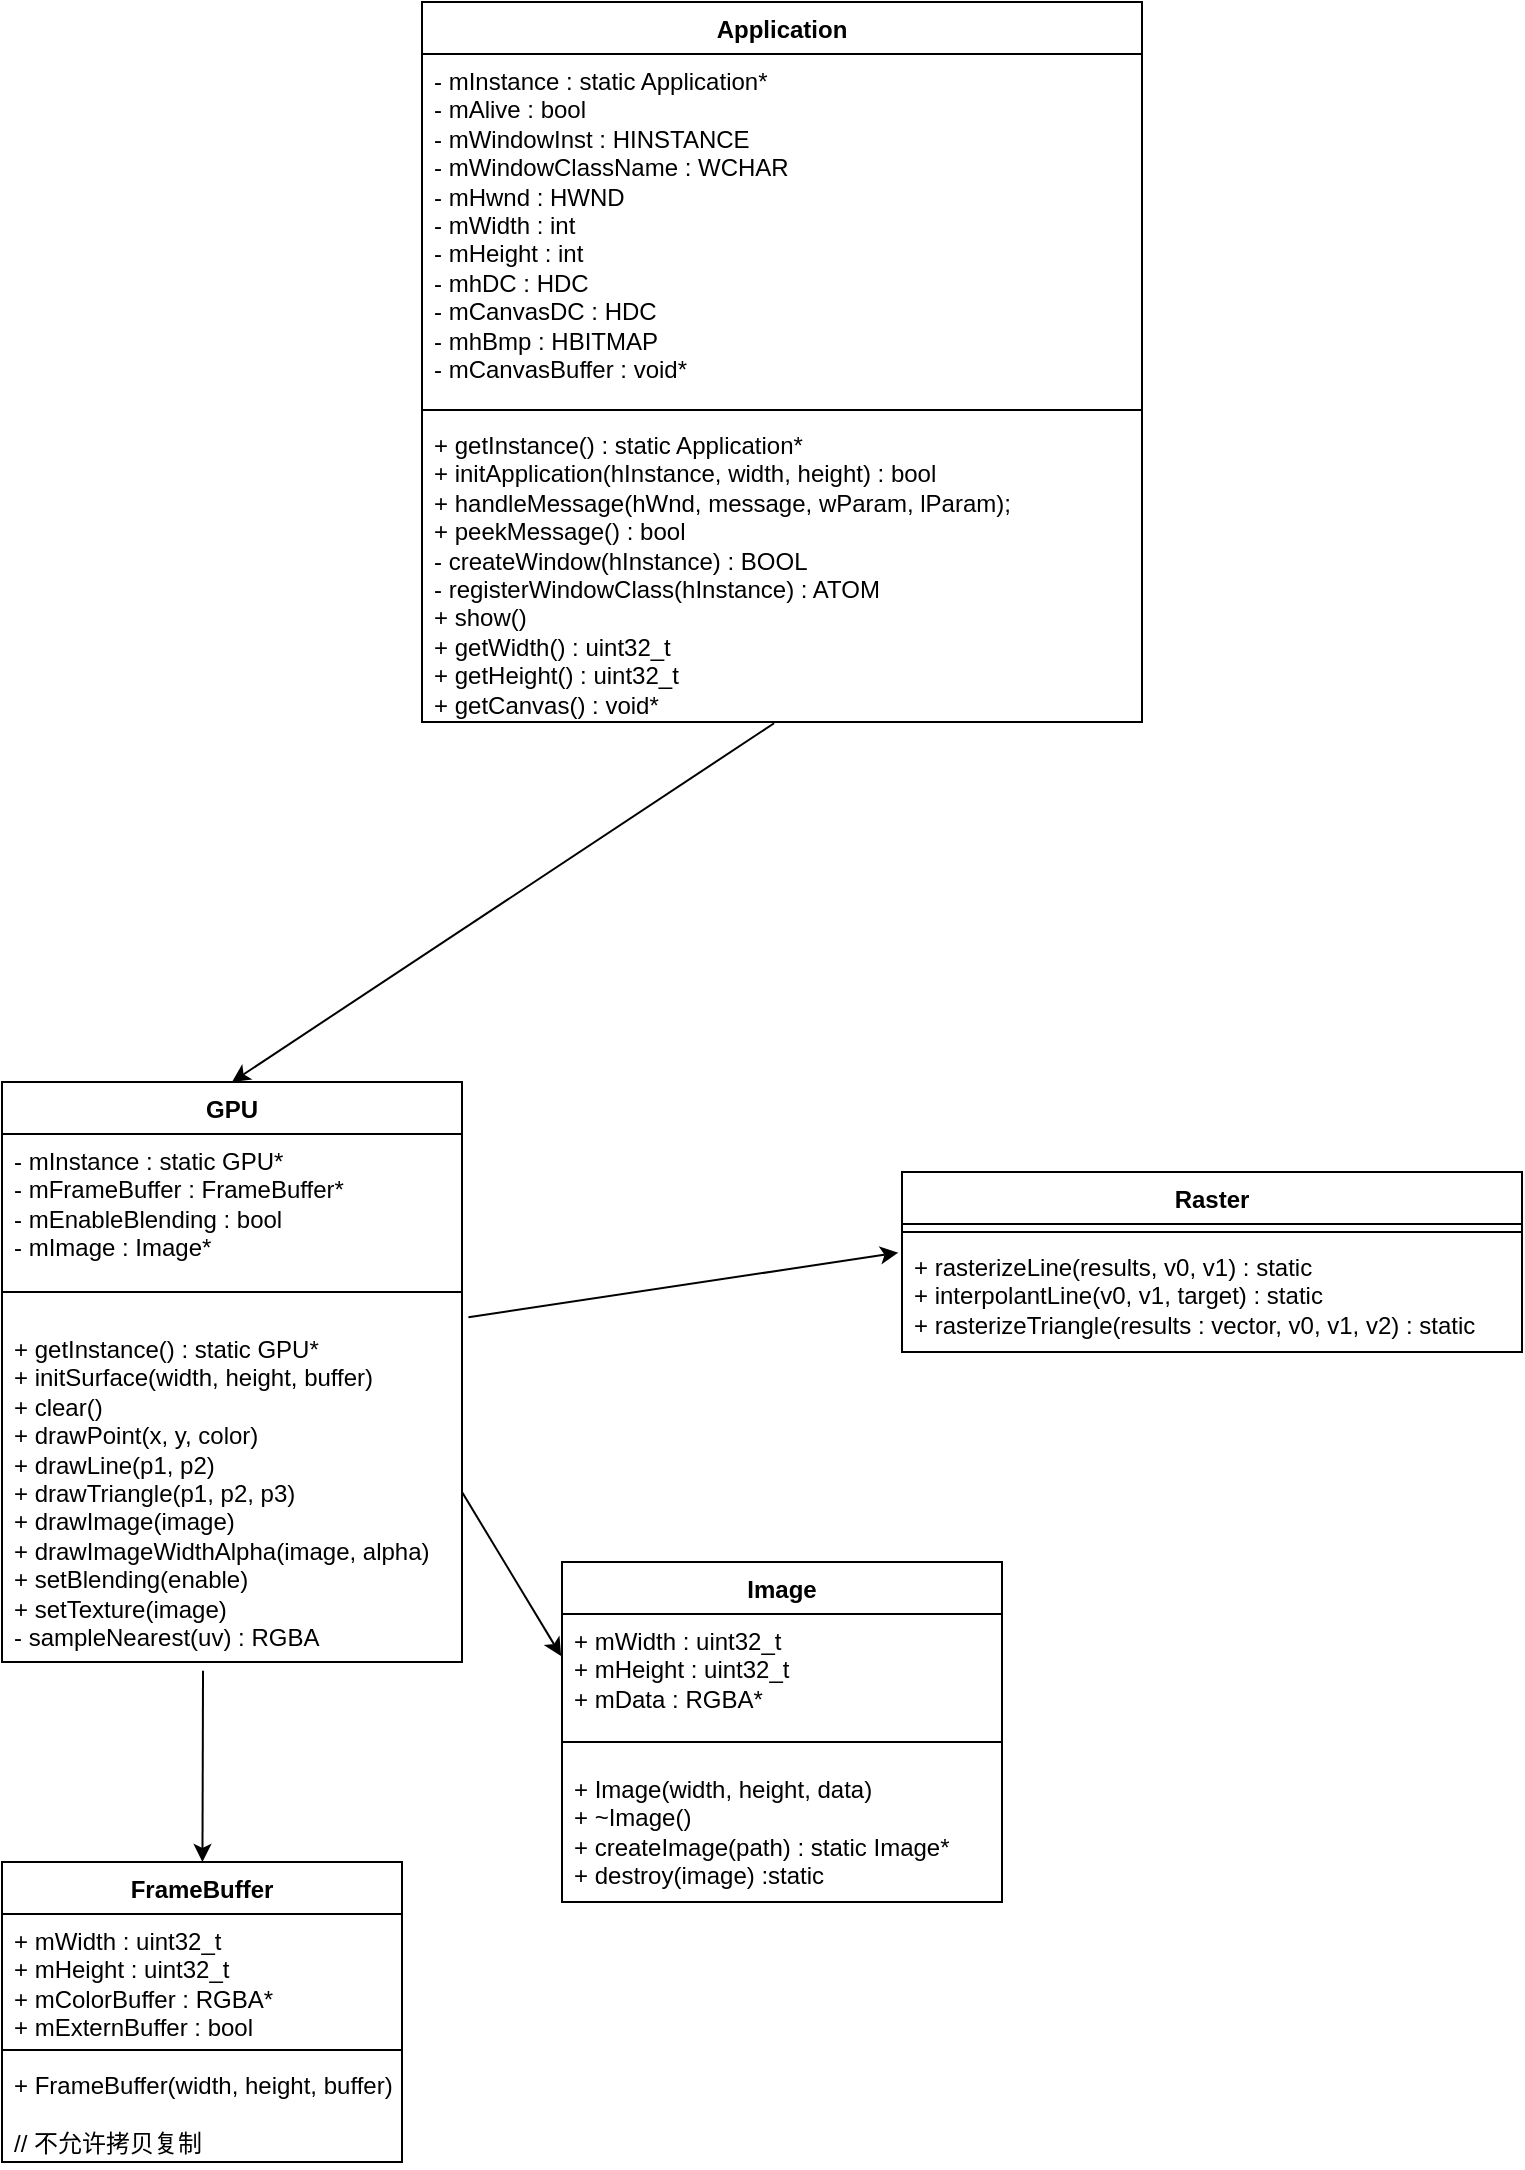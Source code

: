 <mxfile version="26.0.16">
  <diagram id="C5RBs43oDa-KdzZeNtuy" name="Page-1">
    <mxGraphModel dx="1420" dy="1797" grid="1" gridSize="10" guides="1" tooltips="1" connect="1" arrows="1" fold="1" page="1" pageScale="1" pageWidth="827" pageHeight="1169" math="0" shadow="0">
      <root>
        <mxCell id="WIyWlLk6GJQsqaUBKTNV-0" />
        <mxCell id="WIyWlLk6GJQsqaUBKTNV-1" parent="WIyWlLk6GJQsqaUBKTNV-0" />
        <mxCell id="wtLWYiBCeU5-RQb-BHR4-4" value="Application" style="swimlane;fontStyle=1;align=center;verticalAlign=top;childLayout=stackLayout;horizontal=1;startSize=26;horizontalStack=0;resizeParent=1;resizeParentMax=0;resizeLast=0;collapsible=1;marginBottom=0;whiteSpace=wrap;html=1;" parent="WIyWlLk6GJQsqaUBKTNV-1" vertex="1">
          <mxGeometry x="270" y="-410" width="360" height="360" as="geometry" />
        </mxCell>
        <mxCell id="wtLWYiBCeU5-RQb-BHR4-5" value="- mInstance : static Application*&lt;div&gt;- mAlive : bool&lt;/div&gt;&lt;div&gt;- mWindowInst : HINSTANCE&lt;/div&gt;&lt;div&gt;- mWindowClassName : WCHAR&lt;/div&gt;&lt;div&gt;- mHwnd : HWND&lt;/div&gt;&lt;div&gt;- mWidth : int&lt;/div&gt;&lt;div&gt;- mHeight : int&lt;/div&gt;&lt;div&gt;- mhDC : HDC&lt;/div&gt;&lt;div&gt;- mCanvasDC : HDC&lt;/div&gt;&lt;div&gt;- mhBmp : HBITMAP&lt;/div&gt;&lt;div&gt;- mCanvasBuffer : void*&lt;/div&gt;" style="text;strokeColor=none;fillColor=none;align=left;verticalAlign=top;spacingLeft=4;spacingRight=4;overflow=hidden;rotatable=0;points=[[0,0.5],[1,0.5]];portConstraint=eastwest;whiteSpace=wrap;html=1;" parent="wtLWYiBCeU5-RQb-BHR4-4" vertex="1">
          <mxGeometry y="26" width="360" height="174" as="geometry" />
        </mxCell>
        <mxCell id="wtLWYiBCeU5-RQb-BHR4-6" value="" style="line;strokeWidth=1;fillColor=none;align=left;verticalAlign=middle;spacingTop=-1;spacingLeft=3;spacingRight=3;rotatable=0;labelPosition=right;points=[];portConstraint=eastwest;strokeColor=inherit;" parent="wtLWYiBCeU5-RQb-BHR4-4" vertex="1">
          <mxGeometry y="200" width="360" height="8" as="geometry" />
        </mxCell>
        <mxCell id="wtLWYiBCeU5-RQb-BHR4-7" value="+ getInstance() : static Application*&lt;div&gt;+ initApplication(hInstance, width, height) : bool&lt;/div&gt;&lt;div&gt;+ handleMessage(hWnd, message, wParam, lParam);&lt;/div&gt;&lt;div&gt;+ peekMessage() : bool&lt;/div&gt;&lt;div&gt;- createWindow(hInstance) : BOOL&lt;/div&gt;&lt;div&gt;- registerWindowClass(hInstance) : ATOM&lt;/div&gt;&lt;div&gt;+ show()&lt;/div&gt;&lt;div&gt;+ getWidth() : uint32_t&lt;/div&gt;&lt;div&gt;+ getHeight() : uint32_t&lt;/div&gt;&lt;div&gt;+ getCanvas() : void*&lt;/div&gt;" style="text;strokeColor=none;fillColor=none;align=left;verticalAlign=top;spacingLeft=4;spacingRight=4;overflow=hidden;rotatable=0;points=[[0,0.5],[1,0.5]];portConstraint=eastwest;whiteSpace=wrap;html=1;" parent="wtLWYiBCeU5-RQb-BHR4-4" vertex="1">
          <mxGeometry y="208" width="360" height="152" as="geometry" />
        </mxCell>
        <mxCell id="5mf7mb4UoupejFtRi5i7-4" value="GPU" style="swimlane;fontStyle=1;align=center;verticalAlign=top;childLayout=stackLayout;horizontal=1;startSize=26;horizontalStack=0;resizeParent=1;resizeParentMax=0;resizeLast=0;collapsible=1;marginBottom=0;whiteSpace=wrap;html=1;" parent="WIyWlLk6GJQsqaUBKTNV-1" vertex="1">
          <mxGeometry x="60" y="130" width="230" height="290" as="geometry" />
        </mxCell>
        <mxCell id="5mf7mb4UoupejFtRi5i7-5" value="- mInstance : static GPU*&lt;div&gt;- mFrameBuffer : FrameBuffer*&lt;/div&gt;&lt;div&gt;- mEnableBlending : bool&lt;/div&gt;&lt;div&gt;- mImage : Image*&lt;/div&gt;" style="text;strokeColor=none;fillColor=none;align=left;verticalAlign=top;spacingLeft=4;spacingRight=4;overflow=hidden;rotatable=0;points=[[0,0.5],[1,0.5]];portConstraint=eastwest;whiteSpace=wrap;html=1;" parent="5mf7mb4UoupejFtRi5i7-4" vertex="1">
          <mxGeometry y="26" width="230" height="64" as="geometry" />
        </mxCell>
        <mxCell id="5mf7mb4UoupejFtRi5i7-6" value="" style="line;strokeWidth=1;fillColor=none;align=left;verticalAlign=middle;spacingTop=-1;spacingLeft=3;spacingRight=3;rotatable=0;labelPosition=right;points=[];portConstraint=eastwest;strokeColor=inherit;" parent="5mf7mb4UoupejFtRi5i7-4" vertex="1">
          <mxGeometry y="90" width="230" height="30" as="geometry" />
        </mxCell>
        <mxCell id="5mf7mb4UoupejFtRi5i7-7" value="+ getInstance() : static GPU*&lt;div&gt;+ initSurface(width, height, buffer)&lt;/div&gt;&lt;div&gt;+ clear()&lt;/div&gt;&lt;div&gt;+ drawPoint(x, y, color)&lt;/div&gt;&lt;div&gt;+ drawLine(p1, p2)&lt;/div&gt;&lt;div&gt;+ drawTriangle(p1, p2, p3)&lt;/div&gt;&lt;div&gt;+ drawImage(image)&lt;/div&gt;&lt;div&gt;+ drawImageWidthAlpha(image, alpha)&lt;/div&gt;&lt;div&gt;+ setBlending(enable)&lt;/div&gt;&lt;div&gt;+ setTexture(image)&lt;/div&gt;&lt;div&gt;- sampleNearest(uv) : RGBA&lt;/div&gt;" style="text;strokeColor=none;fillColor=none;align=left;verticalAlign=top;spacingLeft=4;spacingRight=4;overflow=hidden;rotatable=0;points=[[0,0.5],[1,0.5]];portConstraint=eastwest;whiteSpace=wrap;html=1;" parent="5mf7mb4UoupejFtRi5i7-4" vertex="1">
          <mxGeometry y="120" width="230" height="170" as="geometry" />
        </mxCell>
        <mxCell id="5mf7mb4UoupejFtRi5i7-8" value="FrameBuffer" style="swimlane;fontStyle=1;align=center;verticalAlign=top;childLayout=stackLayout;horizontal=1;startSize=26;horizontalStack=0;resizeParent=1;resizeParentMax=0;resizeLast=0;collapsible=1;marginBottom=0;whiteSpace=wrap;html=1;" parent="WIyWlLk6GJQsqaUBKTNV-1" vertex="1">
          <mxGeometry x="60" y="520" width="200" height="150" as="geometry" />
        </mxCell>
        <mxCell id="5mf7mb4UoupejFtRi5i7-9" value="+ mWidth : uint32_t&lt;div&gt;+ mHeight : uint32_t&lt;/div&gt;&lt;div&gt;+ mColorBuffer : RGBA*&lt;/div&gt;&lt;div&gt;+ mExternBuffer : bool&lt;/div&gt;" style="text;strokeColor=none;fillColor=none;align=left;verticalAlign=top;spacingLeft=4;spacingRight=4;overflow=hidden;rotatable=0;points=[[0,0.5],[1,0.5]];portConstraint=eastwest;whiteSpace=wrap;html=1;" parent="5mf7mb4UoupejFtRi5i7-8" vertex="1">
          <mxGeometry y="26" width="200" height="64" as="geometry" />
        </mxCell>
        <mxCell id="5mf7mb4UoupejFtRi5i7-10" value="" style="line;strokeWidth=1;fillColor=none;align=left;verticalAlign=middle;spacingTop=-1;spacingLeft=3;spacingRight=3;rotatable=0;labelPosition=right;points=[];portConstraint=eastwest;strokeColor=inherit;" parent="5mf7mb4UoupejFtRi5i7-8" vertex="1">
          <mxGeometry y="90" width="200" height="8" as="geometry" />
        </mxCell>
        <mxCell id="5mf7mb4UoupejFtRi5i7-11" value="+ FrameBuffer(width, height, buffer)&lt;div&gt;&lt;br&gt;&lt;/div&gt;&lt;div&gt;// 不允许拷贝复制&lt;/div&gt;" style="text;strokeColor=none;fillColor=none;align=left;verticalAlign=top;spacingLeft=4;spacingRight=4;overflow=hidden;rotatable=0;points=[[0,0.5],[1,0.5]];portConstraint=eastwest;whiteSpace=wrap;html=1;" parent="5mf7mb4UoupejFtRi5i7-8" vertex="1">
          <mxGeometry y="98" width="200" height="52" as="geometry" />
        </mxCell>
        <mxCell id="P8PSTKXqFBAs1czMJzL6-0" value="Raster" style="swimlane;fontStyle=1;align=center;verticalAlign=top;childLayout=stackLayout;horizontal=1;startSize=26;horizontalStack=0;resizeParent=1;resizeParentMax=0;resizeLast=0;collapsible=1;marginBottom=0;whiteSpace=wrap;html=1;" parent="WIyWlLk6GJQsqaUBKTNV-1" vertex="1">
          <mxGeometry x="510" y="175" width="310" height="90" as="geometry" />
        </mxCell>
        <mxCell id="P8PSTKXqFBAs1czMJzL6-2" value="" style="line;strokeWidth=1;fillColor=none;align=left;verticalAlign=middle;spacingTop=-1;spacingLeft=3;spacingRight=3;rotatable=0;labelPosition=right;points=[];portConstraint=eastwest;strokeColor=inherit;" parent="P8PSTKXqFBAs1czMJzL6-0" vertex="1">
          <mxGeometry y="26" width="310" height="8" as="geometry" />
        </mxCell>
        <mxCell id="P8PSTKXqFBAs1czMJzL6-3" value="+ rasterizeLine(results, v0, v1) : static&lt;div&gt;+ interpolantLine(v0, v1, target) : static&lt;/div&gt;&lt;div&gt;+ rasterizeTriangle(results : vector, v0, v1, v2&lt;span style=&quot;background-color: transparent; color: light-dark(rgb(0, 0, 0), rgb(255, 255, 255));&quot;&gt;) : static&lt;/span&gt;&lt;/div&gt;&lt;div&gt;&lt;span style=&quot;background-color: transparent; color: light-dark(rgb(0, 0, 0), rgb(255, 255, 255));&quot;&gt;&lt;br&gt;&lt;/span&gt;&lt;/div&gt;" style="text;strokeColor=none;fillColor=none;align=left;verticalAlign=top;spacingLeft=4;spacingRight=4;overflow=hidden;rotatable=0;points=[[0,0.5],[1,0.5]];portConstraint=eastwest;whiteSpace=wrap;html=1;" parent="P8PSTKXqFBAs1czMJzL6-0" vertex="1">
          <mxGeometry y="34" width="310" height="56" as="geometry" />
        </mxCell>
        <mxCell id="yCGhFCQeDglLVx2CmpNE-3" value="" style="endArrow=classic;html=1;rounded=0;entryX=0.5;entryY=0;entryDx=0;entryDy=0;exitX=0.489;exitY=1.004;exitDx=0;exitDy=0;exitPerimeter=0;" parent="WIyWlLk6GJQsqaUBKTNV-1" source="wtLWYiBCeU5-RQb-BHR4-7" target="5mf7mb4UoupejFtRi5i7-4" edge="1">
          <mxGeometry width="50" height="50" relative="1" as="geometry">
            <mxPoint x="390" y="-10" as="sourcePoint" />
            <mxPoint x="440" y="-60" as="targetPoint" />
          </mxGeometry>
        </mxCell>
        <mxCell id="yCGhFCQeDglLVx2CmpNE-4" value="" style="endArrow=classic;html=1;rounded=0;exitX=0.437;exitY=1.026;exitDx=0;exitDy=0;exitPerimeter=0;" parent="WIyWlLk6GJQsqaUBKTNV-1" source="5mf7mb4UoupejFtRi5i7-7" target="5mf7mb4UoupejFtRi5i7-8" edge="1">
          <mxGeometry width="50" height="50" relative="1" as="geometry">
            <mxPoint x="130" y="380" as="sourcePoint" />
            <mxPoint x="180" y="330" as="targetPoint" />
          </mxGeometry>
        </mxCell>
        <mxCell id="yCGhFCQeDglLVx2CmpNE-5" value="" style="endArrow=classic;html=1;rounded=0;entryX=-0.006;entryY=0.113;entryDx=0;entryDy=0;entryPerimeter=0;exitX=1.014;exitY=-0.014;exitDx=0;exitDy=0;exitPerimeter=0;" parent="WIyWlLk6GJQsqaUBKTNV-1" source="5mf7mb4UoupejFtRi5i7-7" target="P8PSTKXqFBAs1czMJzL6-3" edge="1">
          <mxGeometry width="50" height="50" relative="1" as="geometry">
            <mxPoint x="260" y="210" as="sourcePoint" />
            <mxPoint x="310" y="160" as="targetPoint" />
          </mxGeometry>
        </mxCell>
        <mxCell id="Tz2W6l7GuTd2-jDzGLeW-0" value="Image" style="swimlane;fontStyle=1;align=center;verticalAlign=top;childLayout=stackLayout;horizontal=1;startSize=26;horizontalStack=0;resizeParent=1;resizeParentMax=0;resizeLast=0;collapsible=1;marginBottom=0;whiteSpace=wrap;html=1;" parent="WIyWlLk6GJQsqaUBKTNV-1" vertex="1">
          <mxGeometry x="340" y="370" width="220" height="170" as="geometry" />
        </mxCell>
        <mxCell id="Tz2W6l7GuTd2-jDzGLeW-1" value="+ mWidth : uint32_t&lt;div&gt;+ mHeight : uint32_t&lt;/div&gt;&lt;div&gt;+ mData : RGBA*&lt;/div&gt;" style="text;strokeColor=none;fillColor=none;align=left;verticalAlign=top;spacingLeft=4;spacingRight=4;overflow=hidden;rotatable=0;points=[[0,0.5],[1,0.5]];portConstraint=eastwest;whiteSpace=wrap;html=1;" parent="Tz2W6l7GuTd2-jDzGLeW-0" vertex="1">
          <mxGeometry y="26" width="220" height="54" as="geometry" />
        </mxCell>
        <mxCell id="Tz2W6l7GuTd2-jDzGLeW-4" value="" style="line;strokeWidth=1;fillColor=none;align=left;verticalAlign=middle;spacingTop=-1;spacingLeft=3;spacingRight=3;rotatable=0;labelPosition=right;points=[];portConstraint=eastwest;strokeColor=inherit;" parent="Tz2W6l7GuTd2-jDzGLeW-0" vertex="1">
          <mxGeometry y="80" width="220" height="20" as="geometry" />
        </mxCell>
        <mxCell id="Tz2W6l7GuTd2-jDzGLeW-3" value="+ Image(width, height, data)&lt;div&gt;+ ~Image()&lt;/div&gt;&lt;div&gt;+ createImage(path) : static Image*&lt;/div&gt;&lt;div&gt;+ destroy(image) :static&lt;/div&gt;" style="text;strokeColor=none;fillColor=none;align=left;verticalAlign=top;spacingLeft=4;spacingRight=4;overflow=hidden;rotatable=0;points=[[0,0.5],[1,0.5]];portConstraint=eastwest;whiteSpace=wrap;html=1;" parent="Tz2W6l7GuTd2-jDzGLeW-0" vertex="1">
          <mxGeometry y="100" width="220" height="70" as="geometry" />
        </mxCell>
        <mxCell id="6I_1kZ2sIYJj2S6_0ptI-0" value="" style="endArrow=classic;html=1;rounded=0;exitX=1;exitY=0.5;exitDx=0;exitDy=0;entryX=-0.002;entryY=0.389;entryDx=0;entryDy=0;entryPerimeter=0;" parent="WIyWlLk6GJQsqaUBKTNV-1" source="5mf7mb4UoupejFtRi5i7-7" target="Tz2W6l7GuTd2-jDzGLeW-1" edge="1">
          <mxGeometry width="50" height="50" relative="1" as="geometry">
            <mxPoint x="310" y="350" as="sourcePoint" />
            <mxPoint x="280" y="330" as="targetPoint" />
          </mxGeometry>
        </mxCell>
      </root>
    </mxGraphModel>
  </diagram>
</mxfile>
